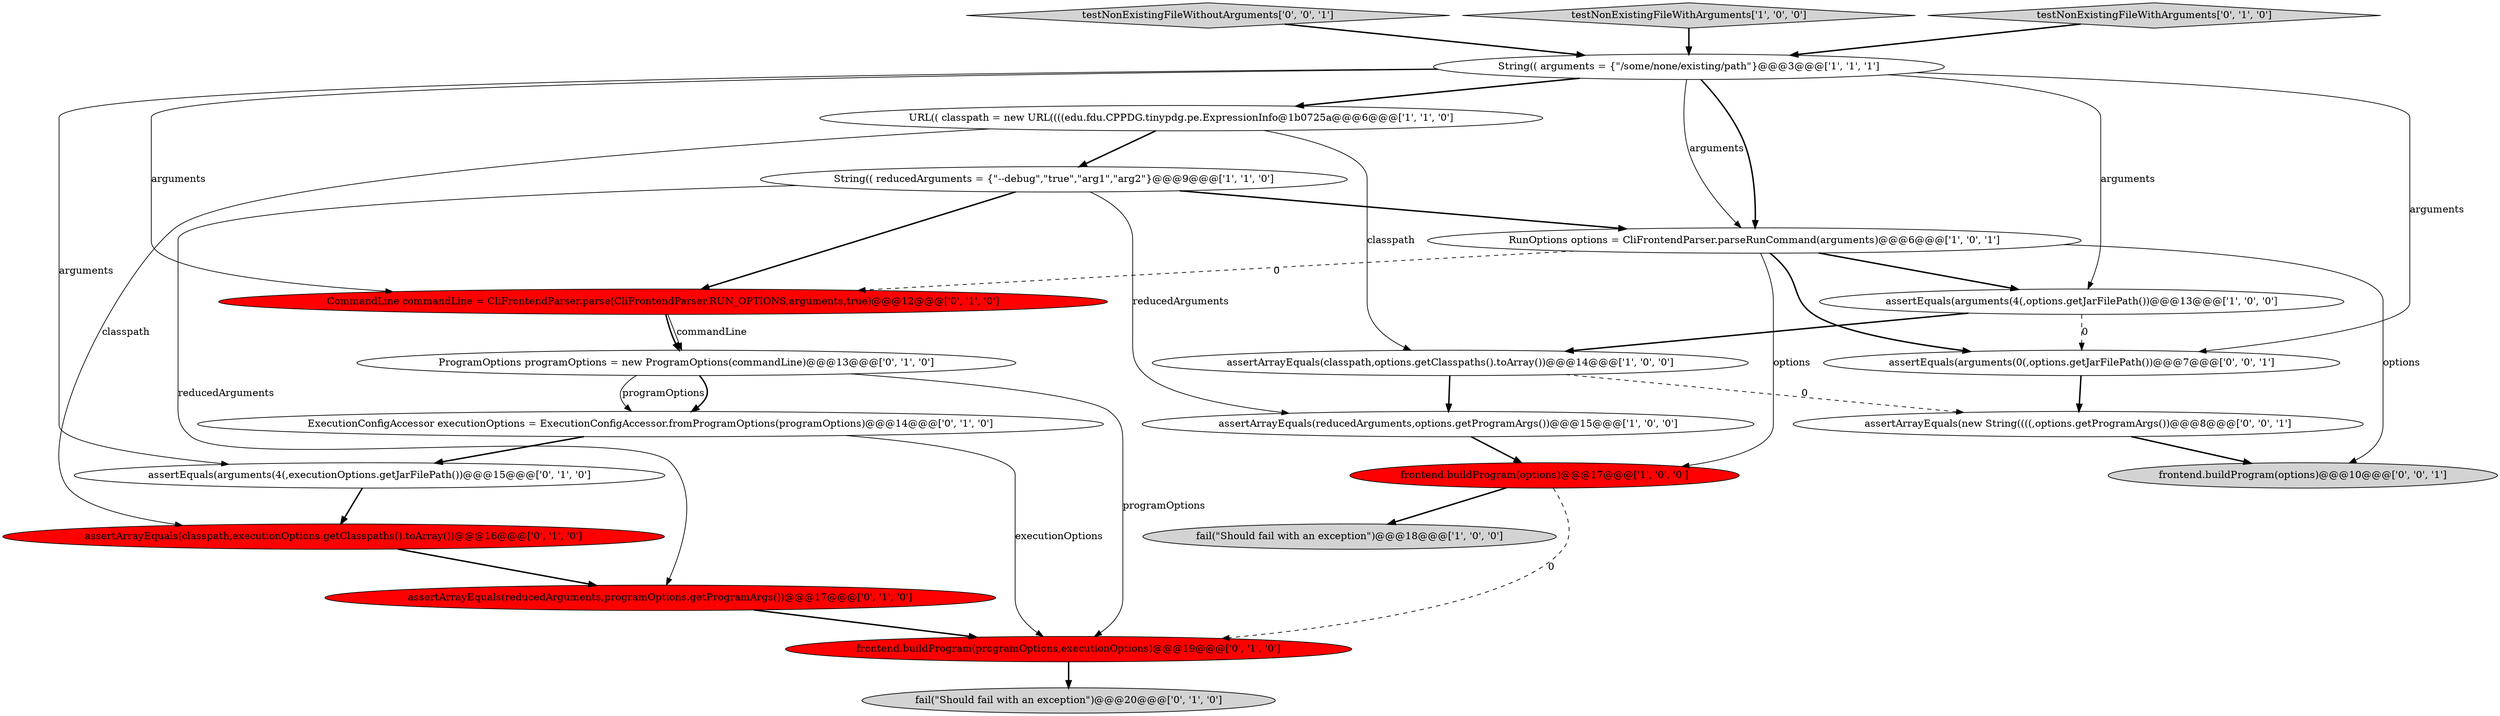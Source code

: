digraph {
15 [style = filled, label = "assertArrayEquals(reducedArguments,programOptions.getProgramArgs())@@@17@@@['0', '1', '0']", fillcolor = red, shape = ellipse image = "AAA1AAABBB2BBB"];
7 [style = filled, label = "assertEquals(arguments(4(,options.getJarFilePath())@@@13@@@['1', '0', '0']", fillcolor = white, shape = ellipse image = "AAA0AAABBB1BBB"];
18 [style = filled, label = "ExecutionConfigAccessor executionOptions = ExecutionConfigAccessor.fromProgramOptions(programOptions)@@@14@@@['0', '1', '0']", fillcolor = white, shape = ellipse image = "AAA0AAABBB2BBB"];
21 [style = filled, label = "assertEquals(arguments(0(,options.getJarFilePath())@@@7@@@['0', '0', '1']", fillcolor = white, shape = ellipse image = "AAA0AAABBB3BBB"];
22 [style = filled, label = "assertArrayEquals(new String((((,options.getProgramArgs())@@@8@@@['0', '0', '1']", fillcolor = white, shape = ellipse image = "AAA0AAABBB3BBB"];
9 [style = filled, label = "RunOptions options = CliFrontendParser.parseRunCommand(arguments)@@@6@@@['1', '0', '1']", fillcolor = white, shape = ellipse image = "AAA0AAABBB1BBB"];
12 [style = filled, label = "assertEquals(arguments(4(,executionOptions.getJarFilePath())@@@15@@@['0', '1', '0']", fillcolor = white, shape = ellipse image = "AAA0AAABBB2BBB"];
20 [style = filled, label = "testNonExistingFileWithoutArguments['0', '0', '1']", fillcolor = lightgray, shape = diamond image = "AAA0AAABBB3BBB"];
10 [style = filled, label = "fail(\"Should fail with an exception\")@@@20@@@['0', '1', '0']", fillcolor = lightgray, shape = ellipse image = "AAA0AAABBB2BBB"];
1 [style = filled, label = "assertArrayEquals(classpath,options.getClasspaths().toArray())@@@14@@@['1', '0', '0']", fillcolor = white, shape = ellipse image = "AAA0AAABBB1BBB"];
4 [style = filled, label = "String(( reducedArguments = {\"--debug\",\"true\",\"arg1\",\"arg2\"}@@@9@@@['1', '1', '0']", fillcolor = white, shape = ellipse image = "AAA0AAABBB1BBB"];
13 [style = filled, label = "assertArrayEquals(classpath,executionOptions.getClasspaths().toArray())@@@16@@@['0', '1', '0']", fillcolor = red, shape = ellipse image = "AAA1AAABBB2BBB"];
6 [style = filled, label = "testNonExistingFileWithArguments['1', '0', '0']", fillcolor = lightgray, shape = diamond image = "AAA0AAABBB1BBB"];
14 [style = filled, label = "frontend.buildProgram(programOptions,executionOptions)@@@19@@@['0', '1', '0']", fillcolor = red, shape = ellipse image = "AAA1AAABBB2BBB"];
16 [style = filled, label = "CommandLine commandLine = CliFrontendParser.parse(CliFrontendParser.RUN_OPTIONS,arguments,true)@@@12@@@['0', '1', '0']", fillcolor = red, shape = ellipse image = "AAA1AAABBB2BBB"];
19 [style = filled, label = "frontend.buildProgram(options)@@@10@@@['0', '0', '1']", fillcolor = lightgray, shape = ellipse image = "AAA0AAABBB3BBB"];
5 [style = filled, label = "fail(\"Should fail with an exception\")@@@18@@@['1', '0', '0']", fillcolor = lightgray, shape = ellipse image = "AAA0AAABBB1BBB"];
11 [style = filled, label = "testNonExistingFileWithArguments['0', '1', '0']", fillcolor = lightgray, shape = diamond image = "AAA0AAABBB2BBB"];
8 [style = filled, label = "frontend.buildProgram(options)@@@17@@@['1', '0', '0']", fillcolor = red, shape = ellipse image = "AAA1AAABBB1BBB"];
3 [style = filled, label = "URL(( classpath = new URL((((edu.fdu.CPPDG.tinypdg.pe.ExpressionInfo@1b0725a@@@6@@@['1', '1', '0']", fillcolor = white, shape = ellipse image = "AAA0AAABBB1BBB"];
17 [style = filled, label = "ProgramOptions programOptions = new ProgramOptions(commandLine)@@@13@@@['0', '1', '0']", fillcolor = white, shape = ellipse image = "AAA0AAABBB2BBB"];
2 [style = filled, label = "assertArrayEquals(reducedArguments,options.getProgramArgs())@@@15@@@['1', '0', '0']", fillcolor = white, shape = ellipse image = "AAA0AAABBB1BBB"];
0 [style = filled, label = "String(( arguments = {\"/some/none/existing/path\"}@@@3@@@['1', '1', '1']", fillcolor = white, shape = ellipse image = "AAA0AAABBB1BBB"];
17->18 [style = solid, label="programOptions"];
0->3 [style = bold, label=""];
4->9 [style = bold, label=""];
0->9 [style = solid, label="arguments"];
18->14 [style = solid, label="executionOptions"];
0->9 [style = bold, label=""];
9->16 [style = dashed, label="0"];
7->21 [style = dashed, label="0"];
7->1 [style = bold, label=""];
4->15 [style = solid, label="reducedArguments"];
9->19 [style = solid, label="options"];
15->14 [style = bold, label=""];
22->19 [style = bold, label=""];
20->0 [style = bold, label=""];
0->21 [style = solid, label="arguments"];
18->12 [style = bold, label=""];
14->10 [style = bold, label=""];
6->0 [style = bold, label=""];
16->17 [style = bold, label=""];
8->14 [style = dashed, label="0"];
9->7 [style = bold, label=""];
3->4 [style = bold, label=""];
1->22 [style = dashed, label="0"];
4->2 [style = solid, label="reducedArguments"];
12->13 [style = bold, label=""];
11->0 [style = bold, label=""];
9->8 [style = solid, label="options"];
8->5 [style = bold, label=""];
0->7 [style = solid, label="arguments"];
0->16 [style = solid, label="arguments"];
21->22 [style = bold, label=""];
16->17 [style = solid, label="commandLine"];
17->14 [style = solid, label="programOptions"];
9->21 [style = bold, label=""];
0->12 [style = solid, label="arguments"];
1->2 [style = bold, label=""];
13->15 [style = bold, label=""];
3->1 [style = solid, label="classpath"];
3->13 [style = solid, label="classpath"];
17->18 [style = bold, label=""];
4->16 [style = bold, label=""];
2->8 [style = bold, label=""];
}
